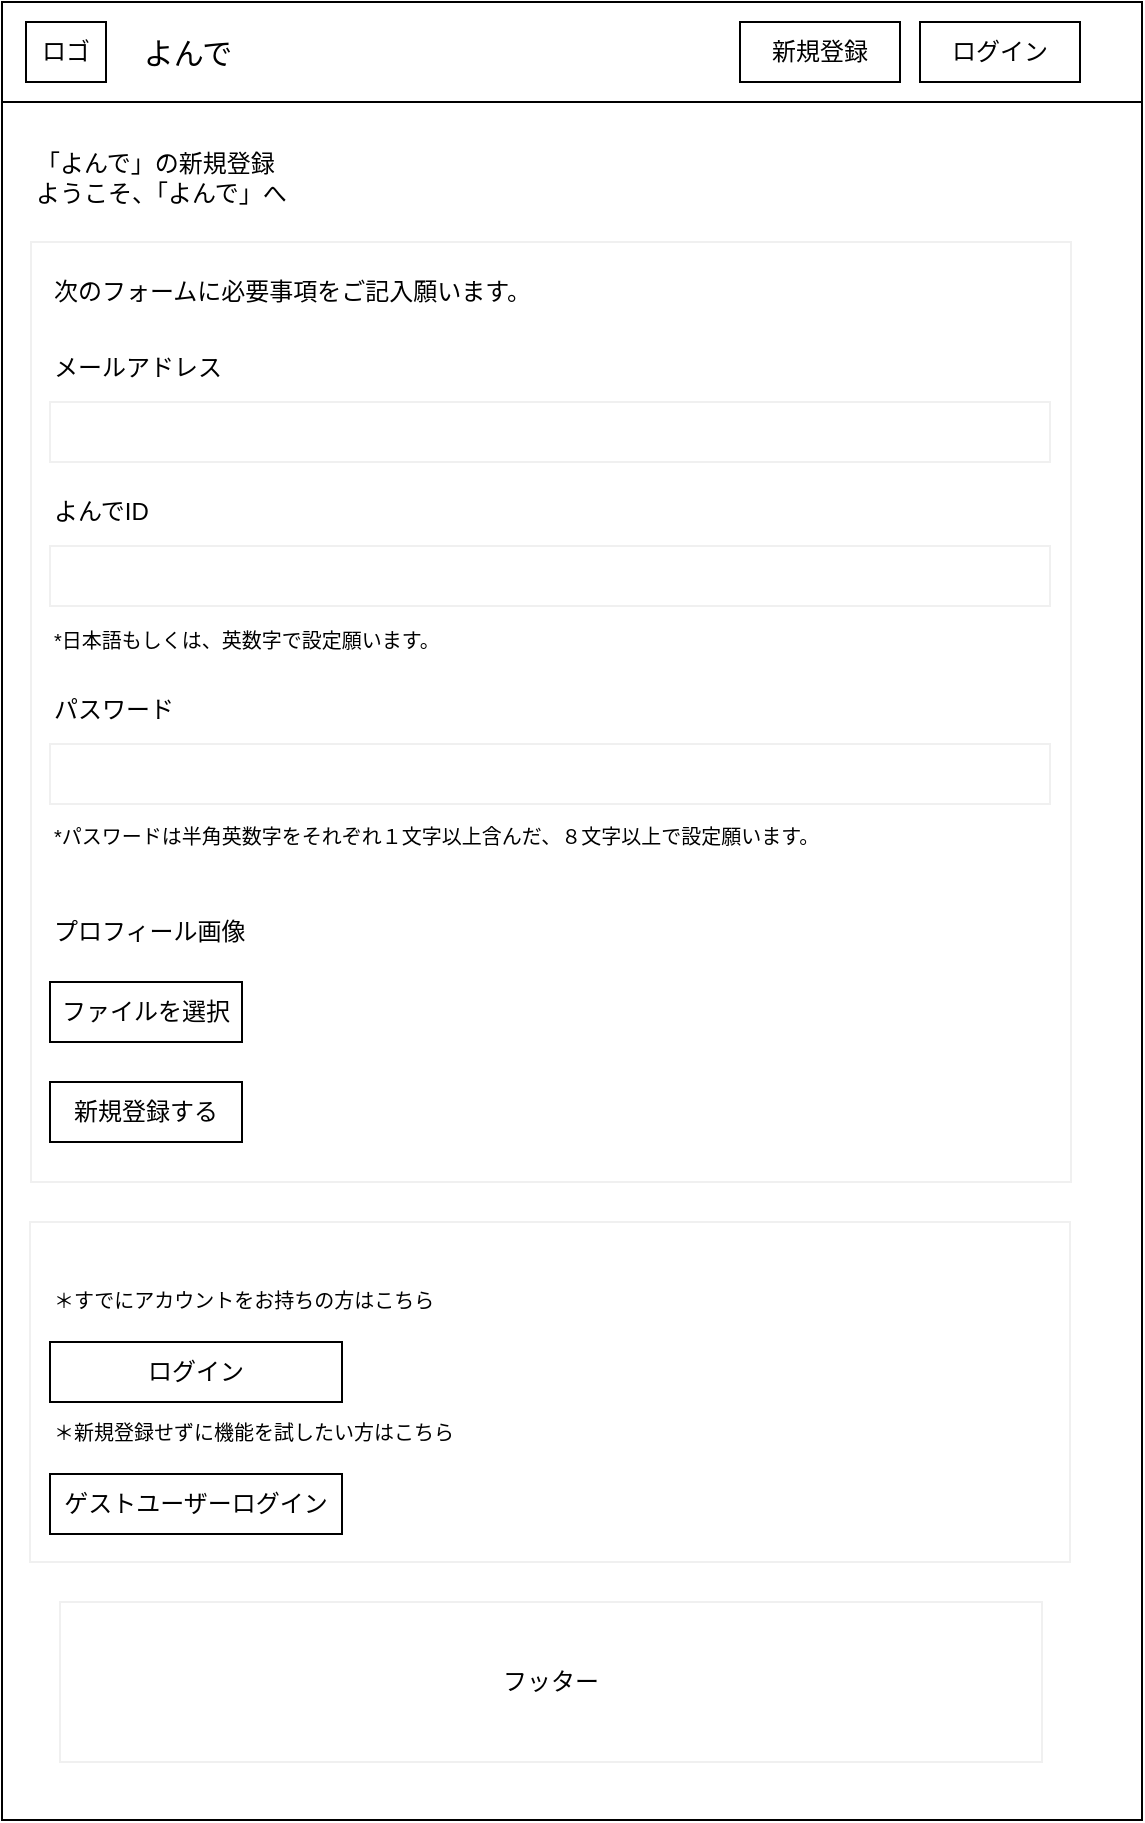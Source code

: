 <mxfile version="13.10.0" type="embed">
    <diagram id="fp5n8K5wV-1dMlIHT02_" name="ページ1">
        <mxGraphModel dx="930" dy="859" grid="1" gridSize="10" guides="1" tooltips="1" connect="1" arrows="1" fold="1" page="1" pageScale="1" pageWidth="827" pageHeight="1169" math="0" shadow="0">
            <root>
                <mxCell id="0"/>
                <mxCell id="1" parent="0"/>
                <mxCell id="30" value="" style="shape=table;html=1;whiteSpace=wrap;startSize=0;container=1;collapsible=0;childLayout=tableLayout;" parent="1" vertex="1">
                    <mxGeometry x="140" y="130" width="570" height="909" as="geometry"/>
                </mxCell>
                <mxCell id="31" value="" style="shape=partialRectangle;html=1;whiteSpace=wrap;collapsible=0;dropTarget=0;pointerEvents=0;fillColor=none;top=0;left=0;bottom=0;right=0;points=[[0,0.5],[1,0.5]];portConstraint=eastwest;" parent="30" vertex="1">
                    <mxGeometry width="570" height="50" as="geometry"/>
                </mxCell>
                <mxCell id="32" value="" style="shape=partialRectangle;html=1;whiteSpace=wrap;connectable=0;overflow=hidden;fillColor=none;top=0;left=0;bottom=0;right=0;" parent="31" vertex="1">
                    <mxGeometry width="570" height="50" as="geometry"/>
                </mxCell>
                <mxCell id="33" value="" style="shape=partialRectangle;html=1;whiteSpace=wrap;collapsible=0;dropTarget=0;pointerEvents=0;fillColor=none;top=0;left=0;bottom=0;right=0;points=[[0,0.5],[1,0.5]];portConstraint=eastwest;" parent="30" vertex="1">
                    <mxGeometry y="50" width="570" height="859" as="geometry"/>
                </mxCell>
                <mxCell id="34" value="" style="shape=partialRectangle;html=1;whiteSpace=wrap;connectable=0;overflow=hidden;fillColor=none;top=0;left=0;bottom=0;right=0;" parent="33" vertex="1">
                    <mxGeometry width="570" height="859" as="geometry"/>
                </mxCell>
                <mxCell id="55" value="" style="rounded=0;whiteSpace=wrap;html=1;shadow=0;strokeColor=#F0F0F0;" vertex="1" parent="1">
                    <mxGeometry x="154.5" y="250" width="520" height="470" as="geometry"/>
                </mxCell>
                <mxCell id="17" value="新規登録" style="rounded=0;whiteSpace=wrap;html=1;" parent="1" vertex="1">
                    <mxGeometry x="509" y="140" width="80" height="30" as="geometry"/>
                </mxCell>
                <mxCell id="35" value="ログイン" style="rounded=0;whiteSpace=wrap;html=1;" parent="1" vertex="1">
                    <mxGeometry x="599" y="140" width="80" height="30" as="geometry"/>
                </mxCell>
                <mxCell id="36" value="よんで" style="rounded=0;whiteSpace=wrap;html=1;strokeColor=none;fontSize=15;" parent="1" vertex="1">
                    <mxGeometry x="193" y="140" width="80" height="30" as="geometry"/>
                </mxCell>
                <mxCell id="37" value="ロゴ" style="rounded=0;whiteSpace=wrap;html=1;" parent="1" vertex="1">
                    <mxGeometry x="152" y="140" width="40" height="30" as="geometry"/>
                </mxCell>
                <mxCell id="39" value="新規登録する" style="rounded=0;whiteSpace=wrap;html=1;" parent="1" vertex="1">
                    <mxGeometry x="164" y="670" width="96" height="30" as="geometry"/>
                </mxCell>
                <mxCell id="42" value="「よんで」の新規登録&lt;br&gt;&lt;div style=&quot;&quot;&gt;&lt;span&gt;ようこそ、「よんで」へ&lt;/span&gt;&lt;/div&gt;" style="rounded=0;whiteSpace=wrap;html=1;shadow=0;align=left;strokeColor=none;" parent="1" vertex="1">
                    <mxGeometry x="154.5" y="188" width="183" height="60" as="geometry"/>
                </mxCell>
                <mxCell id="43" value="" style="rounded=0;whiteSpace=wrap;html=1;shadow=0;strokeColor=#F0F0F0;" parent="1" vertex="1">
                    <mxGeometry x="164" y="330" width="500" height="30" as="geometry"/>
                </mxCell>
                <mxCell id="47" value="フッター" style="rounded=0;whiteSpace=wrap;html=1;shadow=0;strokeColor=#F0F0F0;" parent="1" vertex="1">
                    <mxGeometry x="169" y="930" width="491" height="80" as="geometry"/>
                </mxCell>
                <mxCell id="48" value="メールアドレス" style="rounded=0;whiteSpace=wrap;html=1;strokeColor=none;align=left;" vertex="1" parent="1">
                    <mxGeometry x="164" y="298" width="91" height="30" as="geometry"/>
                </mxCell>
                <mxCell id="51" value="" style="rounded=0;whiteSpace=wrap;html=1;shadow=0;strokeColor=#F0F0F0;" vertex="1" parent="1">
                    <mxGeometry x="164" y="402" width="500" height="30" as="geometry"/>
                </mxCell>
                <mxCell id="52" value="よんでID" style="rounded=0;whiteSpace=wrap;html=1;strokeColor=none;align=left;" vertex="1" parent="1">
                    <mxGeometry x="164" y="370" width="91" height="30" as="geometry"/>
                </mxCell>
                <mxCell id="53" value="" style="rounded=0;whiteSpace=wrap;html=1;shadow=0;strokeColor=#F0F0F0;" vertex="1" parent="1">
                    <mxGeometry x="164" y="501" width="500" height="30" as="geometry"/>
                </mxCell>
                <mxCell id="54" value="パスワード" style="rounded=0;whiteSpace=wrap;html=1;strokeColor=none;align=left;" vertex="1" parent="1">
                    <mxGeometry x="164" y="469" width="91" height="30" as="geometry"/>
                </mxCell>
                <mxCell id="56" value="次のフォームに必要事項をご記入願います。" style="rounded=0;whiteSpace=wrap;html=1;strokeColor=none;align=left;" vertex="1" parent="1">
                    <mxGeometry x="164" y="260" width="256" height="30" as="geometry"/>
                </mxCell>
                <mxCell id="57" value="*パスワードは半角英数字をそれぞれ１文字以上含んだ、８文字以上で設定願います。" style="rounded=0;whiteSpace=wrap;html=1;strokeColor=none;align=left;fontSize=10;" vertex="1" parent="1">
                    <mxGeometry x="164" y="532" width="466" height="30" as="geometry"/>
                </mxCell>
                <mxCell id="58" value="*日本語もしくは、英数字で設定願います。" style="rounded=0;whiteSpace=wrap;html=1;strokeColor=none;align=left;fontSize=10;" vertex="1" parent="1">
                    <mxGeometry x="164" y="434" width="466" height="30" as="geometry"/>
                </mxCell>
                <mxCell id="59" value="ファイルを選択" style="rounded=0;whiteSpace=wrap;html=1;" vertex="1" parent="1">
                    <mxGeometry x="164" y="620" width="96" height="30" as="geometry"/>
                </mxCell>
                <mxCell id="60" value="プロフィール画像" style="rounded=0;whiteSpace=wrap;html=1;strokeColor=none;align=left;" vertex="1" parent="1">
                    <mxGeometry x="164" y="580" width="106" height="30" as="geometry"/>
                </mxCell>
                <mxCell id="62" value="" style="rounded=0;whiteSpace=wrap;html=1;shadow=0;strokeColor=#F0F0F0;" vertex="1" parent="1">
                    <mxGeometry x="154" y="740" width="520" height="170" as="geometry"/>
                </mxCell>
                <mxCell id="63" value="＊新規登録せずに機能を試したい方はこちら" style="rounded=0;whiteSpace=wrap;html=1;strokeColor=none;align=left;fontSize=10;" vertex="1" parent="1">
                    <mxGeometry x="164" y="830" width="466" height="30" as="geometry"/>
                </mxCell>
                <mxCell id="64" value="ゲストユーザーログイン" style="rounded=0;whiteSpace=wrap;html=1;" vertex="1" parent="1">
                    <mxGeometry x="164" y="866" width="146" height="30" as="geometry"/>
                </mxCell>
                <mxCell id="65" value="＊すでにアカウントをお持ちの方はこちら" style="rounded=0;whiteSpace=wrap;html=1;strokeColor=none;align=left;fontSize=10;" vertex="1" parent="1">
                    <mxGeometry x="164" y="764" width="466" height="30" as="geometry"/>
                </mxCell>
                <mxCell id="66" value="ログイン" style="rounded=0;whiteSpace=wrap;html=1;" vertex="1" parent="1">
                    <mxGeometry x="164" y="800" width="146" height="30" as="geometry"/>
                </mxCell>
            </root>
        </mxGraphModel>
    </diagram>
</mxfile>
